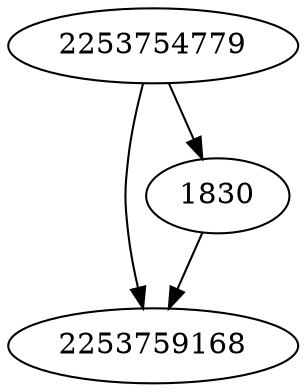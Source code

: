 strict digraph  {
2253759168;
2253754779;
1830;
2253754779 -> 2253759168;
2253754779 -> 1830;
1830 -> 2253759168;
}
